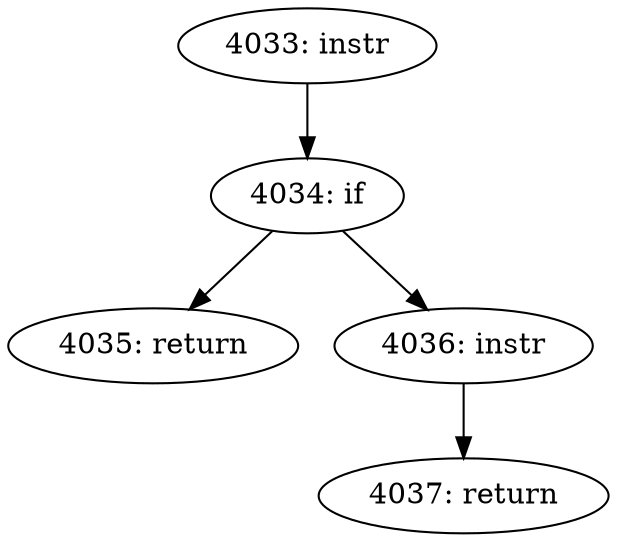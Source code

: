 digraph CFG_tcp_resume_early_retransmit {
4033 [label="4033: instr"]
	4033 -> 4034
4034 [label="4034: if"]
	4034 -> 4035
	4034 -> 4036
4035 [label="4035: return"]
	
4036 [label="4036: instr"]
	4036 -> 4037
4037 [label="4037: return"]
	
}
